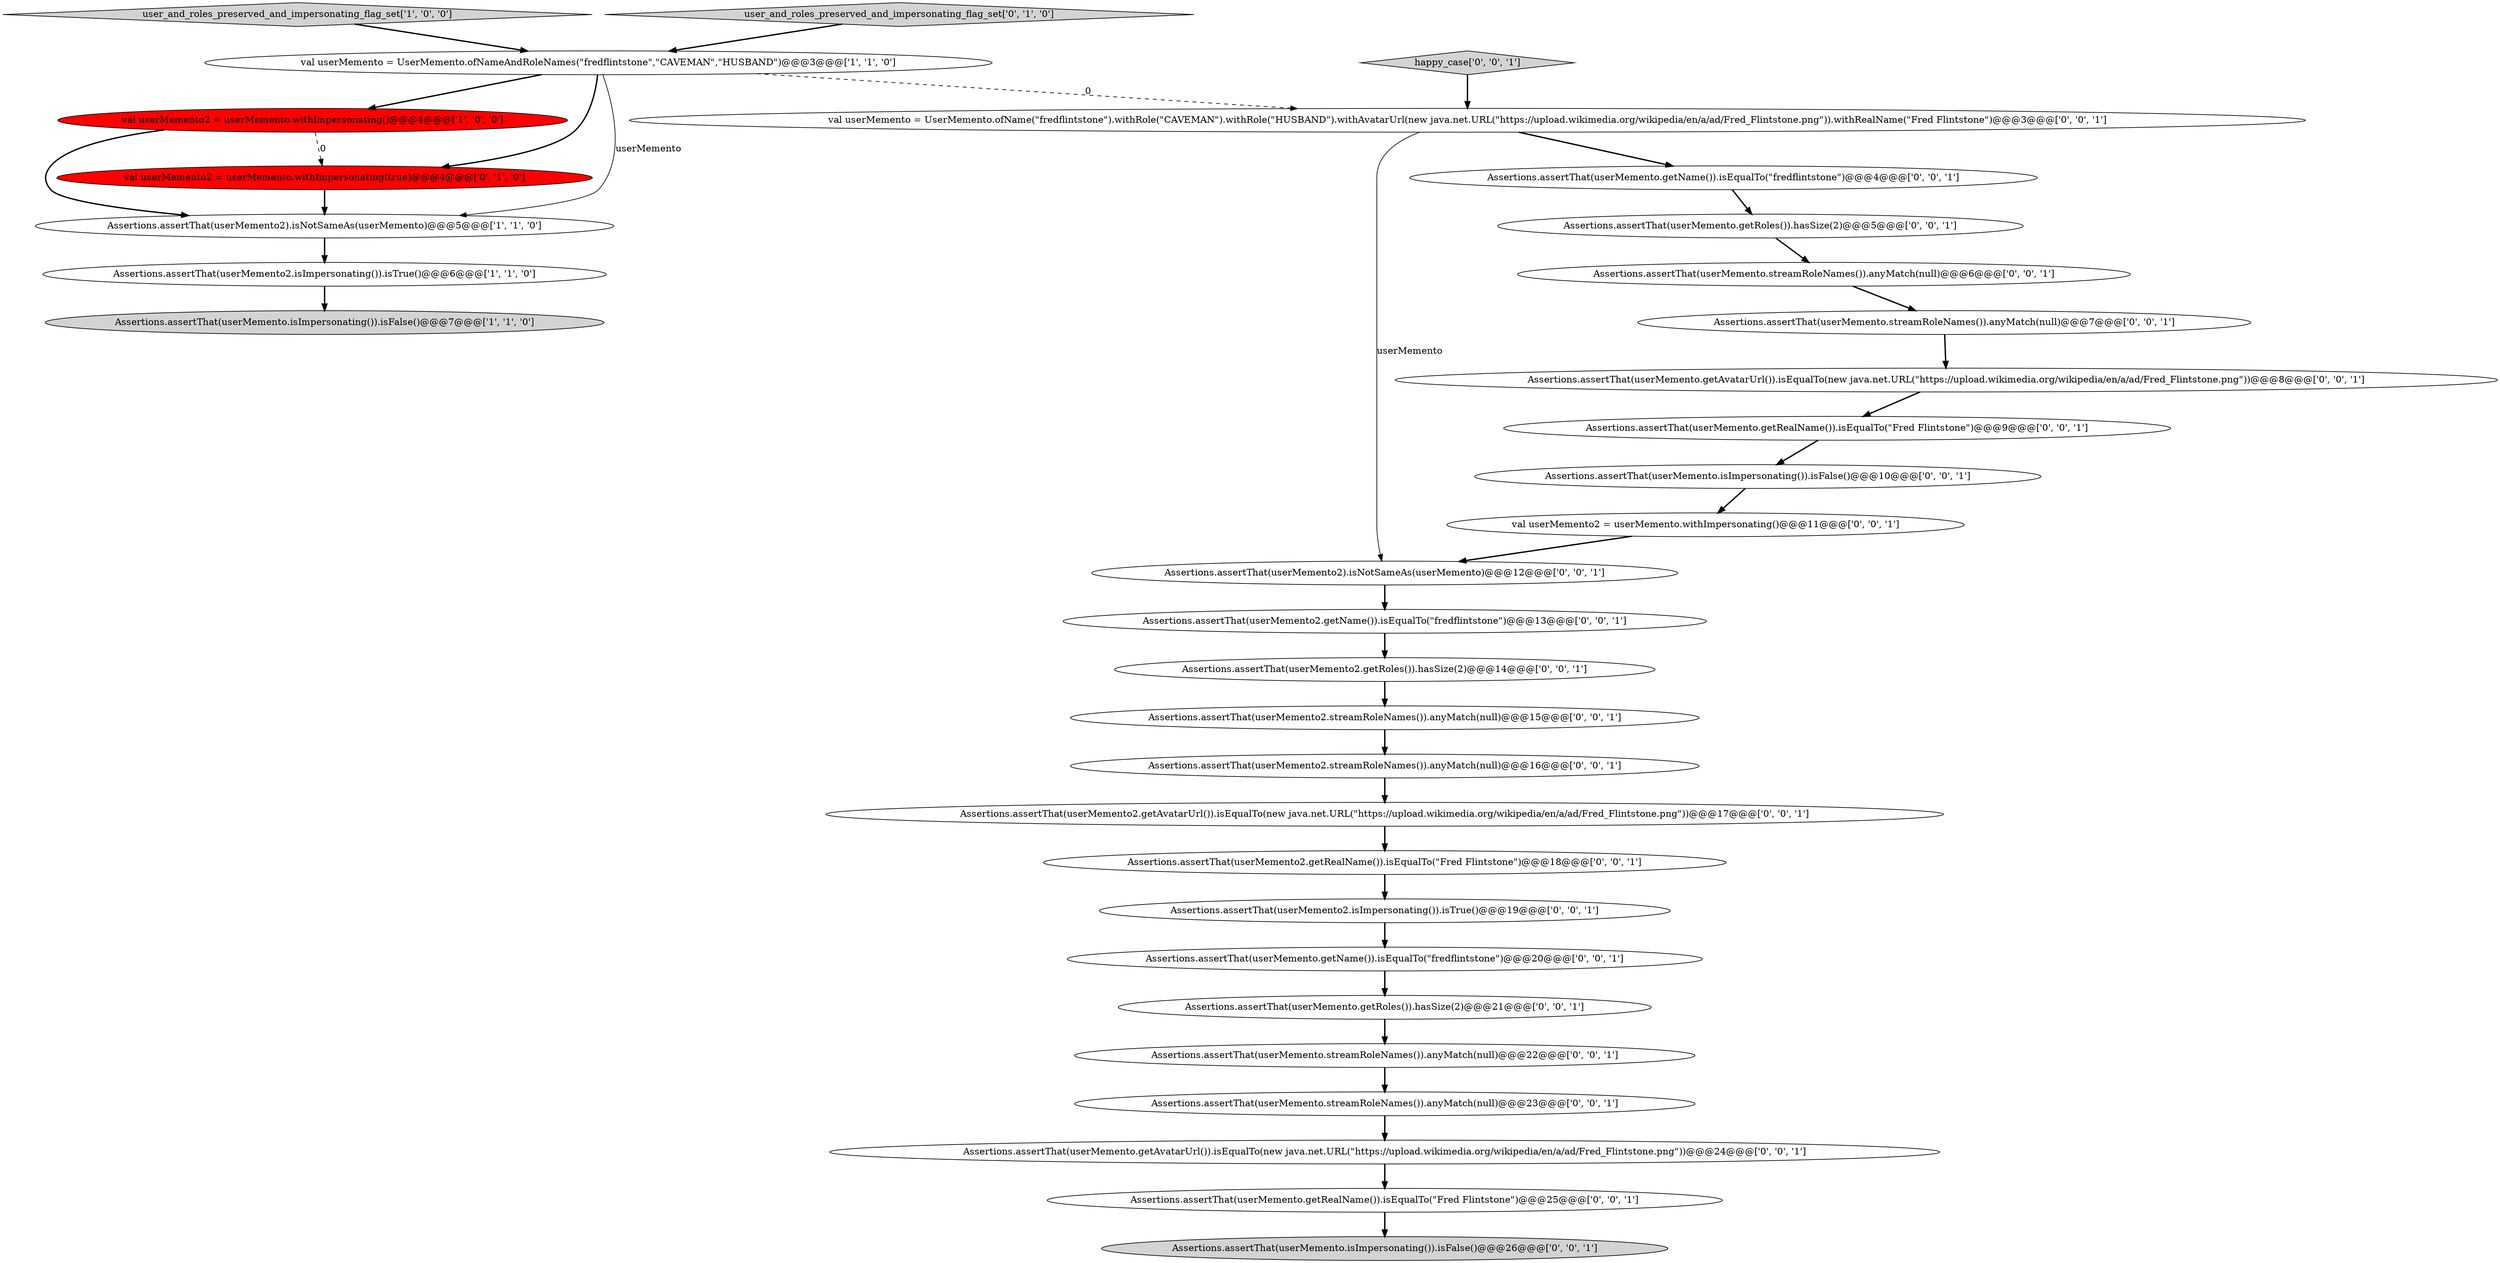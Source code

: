 digraph {
23 [style = filled, label = "Assertions.assertThat(userMemento.getRoles()).hasSize(2)@@@21@@@['0', '0', '1']", fillcolor = white, shape = ellipse image = "AAA0AAABBB3BBB"];
5 [style = filled, label = "user_and_roles_preserved_and_impersonating_flag_set['1', '0', '0']", fillcolor = lightgray, shape = diamond image = "AAA0AAABBB1BBB"];
31 [style = filled, label = "Assertions.assertThat(userMemento.getRealName()).isEqualTo(\"Fred Flintstone\")@@@25@@@['0', '0', '1']", fillcolor = white, shape = ellipse image = "AAA0AAABBB3BBB"];
24 [style = filled, label = "Assertions.assertThat(userMemento.streamRoleNames()).anyMatch(null)@@@22@@@['0', '0', '1']", fillcolor = white, shape = ellipse image = "AAA0AAABBB3BBB"];
27 [style = filled, label = "Assertions.assertThat(userMemento.streamRoleNames()).anyMatch(null)@@@7@@@['0', '0', '1']", fillcolor = white, shape = ellipse image = "AAA0AAABBB3BBB"];
32 [style = filled, label = "Assertions.assertThat(userMemento.isImpersonating()).isFalse()@@@26@@@['0', '0', '1']", fillcolor = lightgray, shape = ellipse image = "AAA0AAABBB3BBB"];
15 [style = filled, label = "Assertions.assertThat(userMemento.streamRoleNames()).anyMatch(null)@@@23@@@['0', '0', '1']", fillcolor = white, shape = ellipse image = "AAA0AAABBB3BBB"];
12 [style = filled, label = "val userMemento = UserMemento.ofName(\"fredflintstone\").withRole(\"CAVEMAN\").withRole(\"HUSBAND\").withAvatarUrl(new java.net.URL(\"https://upload.wikimedia.org/wikipedia/en/a/ad/Fred_Flintstone.png\")).withRealName(\"Fred Flintstone\")@@@3@@@['0', '0', '1']", fillcolor = white, shape = ellipse image = "AAA0AAABBB3BBB"];
25 [style = filled, label = "val userMemento2 = userMemento.withImpersonating()@@@11@@@['0', '0', '1']", fillcolor = white, shape = ellipse image = "AAA0AAABBB3BBB"];
26 [style = filled, label = "Assertions.assertThat(userMemento.isImpersonating()).isFalse()@@@10@@@['0', '0', '1']", fillcolor = white, shape = ellipse image = "AAA0AAABBB3BBB"];
28 [style = filled, label = "Assertions.assertThat(userMemento2.streamRoleNames()).anyMatch(null)@@@16@@@['0', '0', '1']", fillcolor = white, shape = ellipse image = "AAA0AAABBB3BBB"];
1 [style = filled, label = "Assertions.assertThat(userMemento.isImpersonating()).isFalse()@@@7@@@['1', '1', '0']", fillcolor = lightgray, shape = ellipse image = "AAA0AAABBB1BBB"];
16 [style = filled, label = "Assertions.assertThat(userMemento.getAvatarUrl()).isEqualTo(new java.net.URL(\"https://upload.wikimedia.org/wikipedia/en/a/ad/Fred_Flintstone.png\"))@@@8@@@['0', '0', '1']", fillcolor = white, shape = ellipse image = "AAA0AAABBB3BBB"];
29 [style = filled, label = "Assertions.assertThat(userMemento2.getName()).isEqualTo(\"fredflintstone\")@@@13@@@['0', '0', '1']", fillcolor = white, shape = ellipse image = "AAA0AAABBB3BBB"];
8 [style = filled, label = "Assertions.assertThat(userMemento2.getRoles()).hasSize(2)@@@14@@@['0', '0', '1']", fillcolor = white, shape = ellipse image = "AAA0AAABBB3BBB"];
21 [style = filled, label = "Assertions.assertThat(userMemento2.streamRoleNames()).anyMatch(null)@@@15@@@['0', '0', '1']", fillcolor = white, shape = ellipse image = "AAA0AAABBB3BBB"];
22 [style = filled, label = "Assertions.assertThat(userMemento.getAvatarUrl()).isEqualTo(new java.net.URL(\"https://upload.wikimedia.org/wikipedia/en/a/ad/Fred_Flintstone.png\"))@@@24@@@['0', '0', '1']", fillcolor = white, shape = ellipse image = "AAA0AAABBB3BBB"];
10 [style = filled, label = "Assertions.assertThat(userMemento.getRoles()).hasSize(2)@@@5@@@['0', '0', '1']", fillcolor = white, shape = ellipse image = "AAA0AAABBB3BBB"];
18 [style = filled, label = "Assertions.assertThat(userMemento2.isImpersonating()).isTrue()@@@19@@@['0', '0', '1']", fillcolor = white, shape = ellipse image = "AAA0AAABBB3BBB"];
14 [style = filled, label = "Assertions.assertThat(userMemento2.getRealName()).isEqualTo(\"Fred Flintstone\")@@@18@@@['0', '0', '1']", fillcolor = white, shape = ellipse image = "AAA0AAABBB3BBB"];
11 [style = filled, label = "Assertions.assertThat(userMemento2).isNotSameAs(userMemento)@@@12@@@['0', '0', '1']", fillcolor = white, shape = ellipse image = "AAA0AAABBB3BBB"];
0 [style = filled, label = "val userMemento = UserMemento.ofNameAndRoleNames(\"fredflintstone\",\"CAVEMAN\",\"HUSBAND\")@@@3@@@['1', '1', '0']", fillcolor = white, shape = ellipse image = "AAA0AAABBB1BBB"];
7 [style = filled, label = "user_and_roles_preserved_and_impersonating_flag_set['0', '1', '0']", fillcolor = lightgray, shape = diamond image = "AAA0AAABBB2BBB"];
2 [style = filled, label = "Assertions.assertThat(userMemento2.isImpersonating()).isTrue()@@@6@@@['1', '1', '0']", fillcolor = white, shape = ellipse image = "AAA0AAABBB1BBB"];
3 [style = filled, label = "val userMemento2 = userMemento.withImpersonating()@@@4@@@['1', '0', '0']", fillcolor = red, shape = ellipse image = "AAA1AAABBB1BBB"];
6 [style = filled, label = "val userMemento2 = userMemento.withImpersonating(true)@@@4@@@['0', '1', '0']", fillcolor = red, shape = ellipse image = "AAA1AAABBB2BBB"];
13 [style = filled, label = "Assertions.assertThat(userMemento.getRealName()).isEqualTo(\"Fred Flintstone\")@@@9@@@['0', '0', '1']", fillcolor = white, shape = ellipse image = "AAA0AAABBB3BBB"];
30 [style = filled, label = "Assertions.assertThat(userMemento2.getAvatarUrl()).isEqualTo(new java.net.URL(\"https://upload.wikimedia.org/wikipedia/en/a/ad/Fred_Flintstone.png\"))@@@17@@@['0', '0', '1']", fillcolor = white, shape = ellipse image = "AAA0AAABBB3BBB"];
19 [style = filled, label = "happy_case['0', '0', '1']", fillcolor = lightgray, shape = diamond image = "AAA0AAABBB3BBB"];
17 [style = filled, label = "Assertions.assertThat(userMemento.getName()).isEqualTo(\"fredflintstone\")@@@20@@@['0', '0', '1']", fillcolor = white, shape = ellipse image = "AAA0AAABBB3BBB"];
4 [style = filled, label = "Assertions.assertThat(userMemento2).isNotSameAs(userMemento)@@@5@@@['1', '1', '0']", fillcolor = white, shape = ellipse image = "AAA0AAABBB1BBB"];
9 [style = filled, label = "Assertions.assertThat(userMemento.streamRoleNames()).anyMatch(null)@@@6@@@['0', '0', '1']", fillcolor = white, shape = ellipse image = "AAA0AAABBB3BBB"];
20 [style = filled, label = "Assertions.assertThat(userMemento.getName()).isEqualTo(\"fredflintstone\")@@@4@@@['0', '0', '1']", fillcolor = white, shape = ellipse image = "AAA0AAABBB3BBB"];
0->3 [style = bold, label=""];
29->8 [style = bold, label=""];
16->13 [style = bold, label=""];
3->6 [style = dashed, label="0"];
28->30 [style = bold, label=""];
19->12 [style = bold, label=""];
0->6 [style = bold, label=""];
2->1 [style = bold, label=""];
31->32 [style = bold, label=""];
26->25 [style = bold, label=""];
12->11 [style = solid, label="userMemento"];
12->20 [style = bold, label=""];
11->29 [style = bold, label=""];
18->17 [style = bold, label=""];
22->31 [style = bold, label=""];
7->0 [style = bold, label=""];
4->2 [style = bold, label=""];
0->12 [style = dashed, label="0"];
27->16 [style = bold, label=""];
3->4 [style = bold, label=""];
17->23 [style = bold, label=""];
21->28 [style = bold, label=""];
15->22 [style = bold, label=""];
20->10 [style = bold, label=""];
9->27 [style = bold, label=""];
6->4 [style = bold, label=""];
23->24 [style = bold, label=""];
5->0 [style = bold, label=""];
13->26 [style = bold, label=""];
25->11 [style = bold, label=""];
0->4 [style = solid, label="userMemento"];
8->21 [style = bold, label=""];
30->14 [style = bold, label=""];
14->18 [style = bold, label=""];
10->9 [style = bold, label=""];
24->15 [style = bold, label=""];
}
